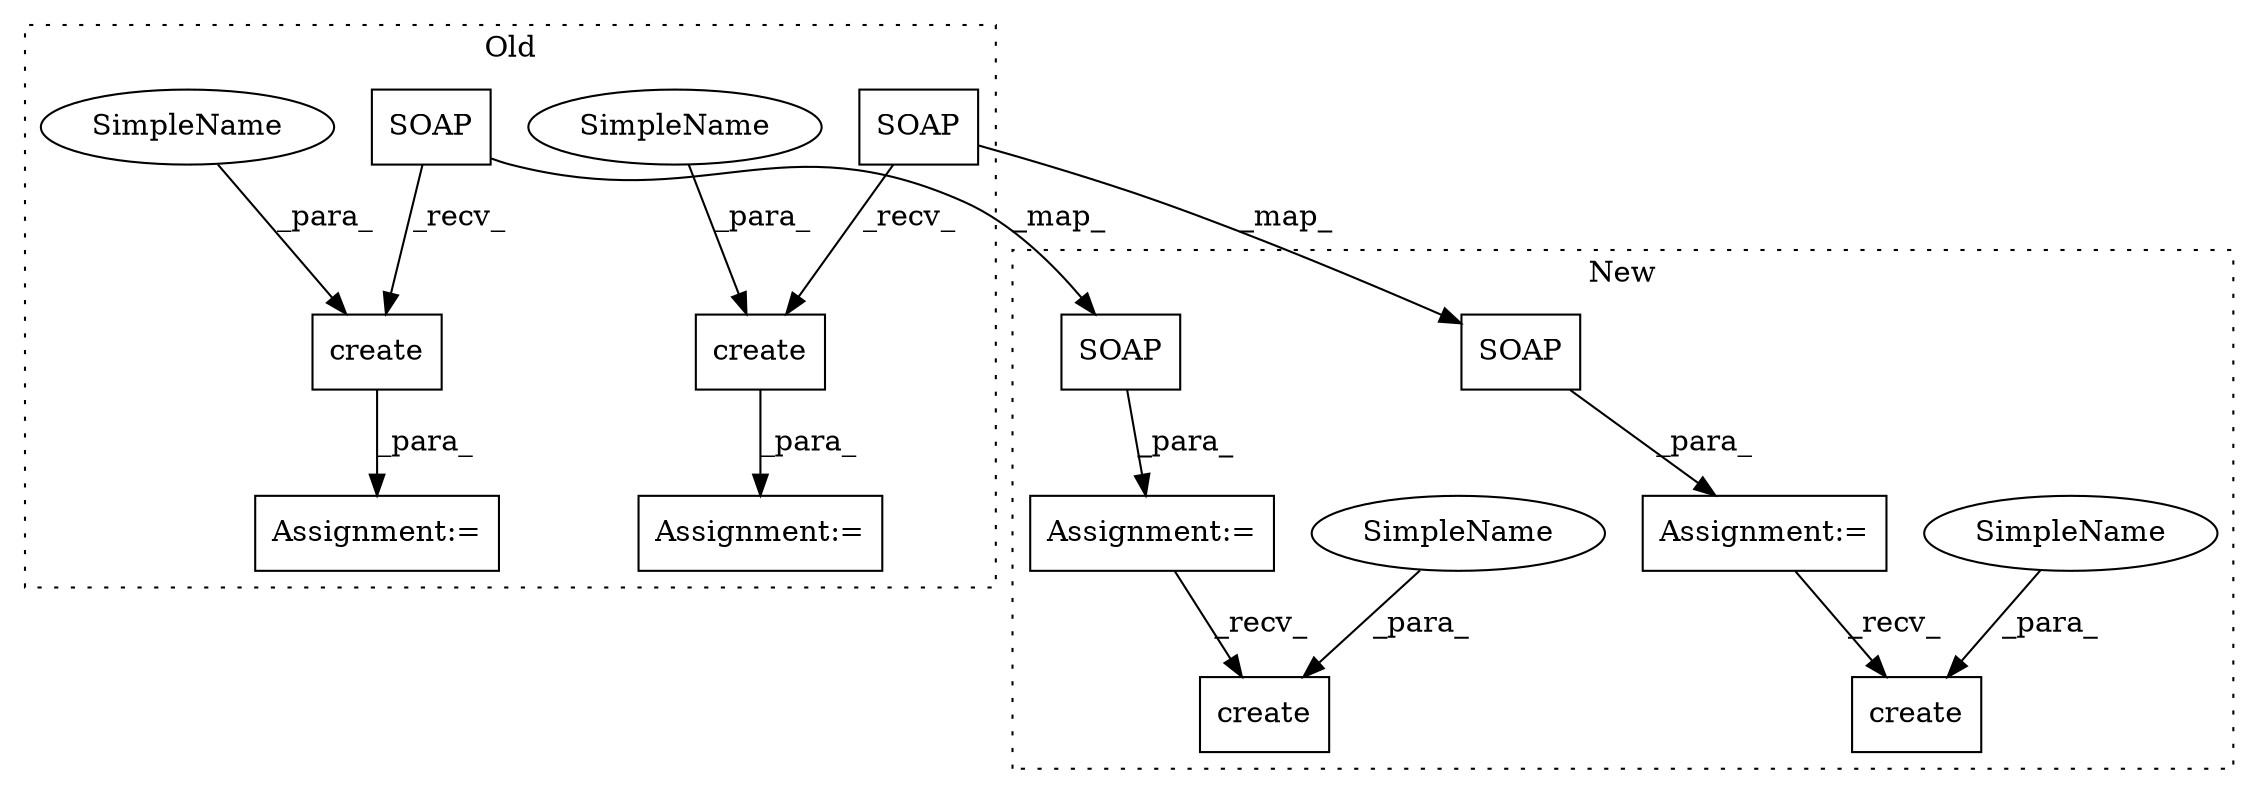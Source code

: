digraph G {
subgraph cluster0 {
1 [label="SOAP" a="32" s="4651,4713" l="5,1" shape="box"];
4 [label="create" a="32" s="4756,4766" l="7,1" shape="box"];
6 [label="create" a="32" s="4961,4971" l="7,1" shape="box"];
7 [label="SOAP" a="32" s="4877,4938" l="5,1" shape="box"];
9 [label="Assignment:=" a="7" s="4750" l="1" shape="box"];
11 [label="Assignment:=" a="7" s="4955" l="1" shape="box"];
13 [label="SimpleName" a="42" s="4763" l="3" shape="ellipse"];
14 [label="SimpleName" a="42" s="4968" l="3" shape="ellipse"];
label = "Old";
style="dotted";
}
subgraph cluster1 {
2 [label="SOAP" a="32" s="3769,3810" l="5,1" shape="box"];
3 [label="create" a="32" s="3853,3884" l="7,1" shape="box"];
5 [label="create" a="32" s="4058,4089" l="7,1" shape="box"];
8 [label="SOAP" a="32" s="3995,4035" l="5,1" shape="box"];
10 [label="Assignment:=" a="7" s="3994" l="1" shape="box"];
12 [label="Assignment:=" a="7" s="3768" l="1" shape="box"];
15 [label="SimpleName" a="42" s="3860" l="3" shape="ellipse"];
16 [label="SimpleName" a="42" s="4065" l="3" shape="ellipse"];
label = "New";
style="dotted";
}
1 -> 4 [label="_recv_"];
1 -> 2 [label="_map_"];
2 -> 12 [label="_para_"];
4 -> 9 [label="_para_"];
6 -> 11 [label="_para_"];
7 -> 8 [label="_map_"];
7 -> 6 [label="_recv_"];
8 -> 10 [label="_para_"];
10 -> 5 [label="_recv_"];
12 -> 3 [label="_recv_"];
13 -> 4 [label="_para_"];
14 -> 6 [label="_para_"];
15 -> 3 [label="_para_"];
16 -> 5 [label="_para_"];
}